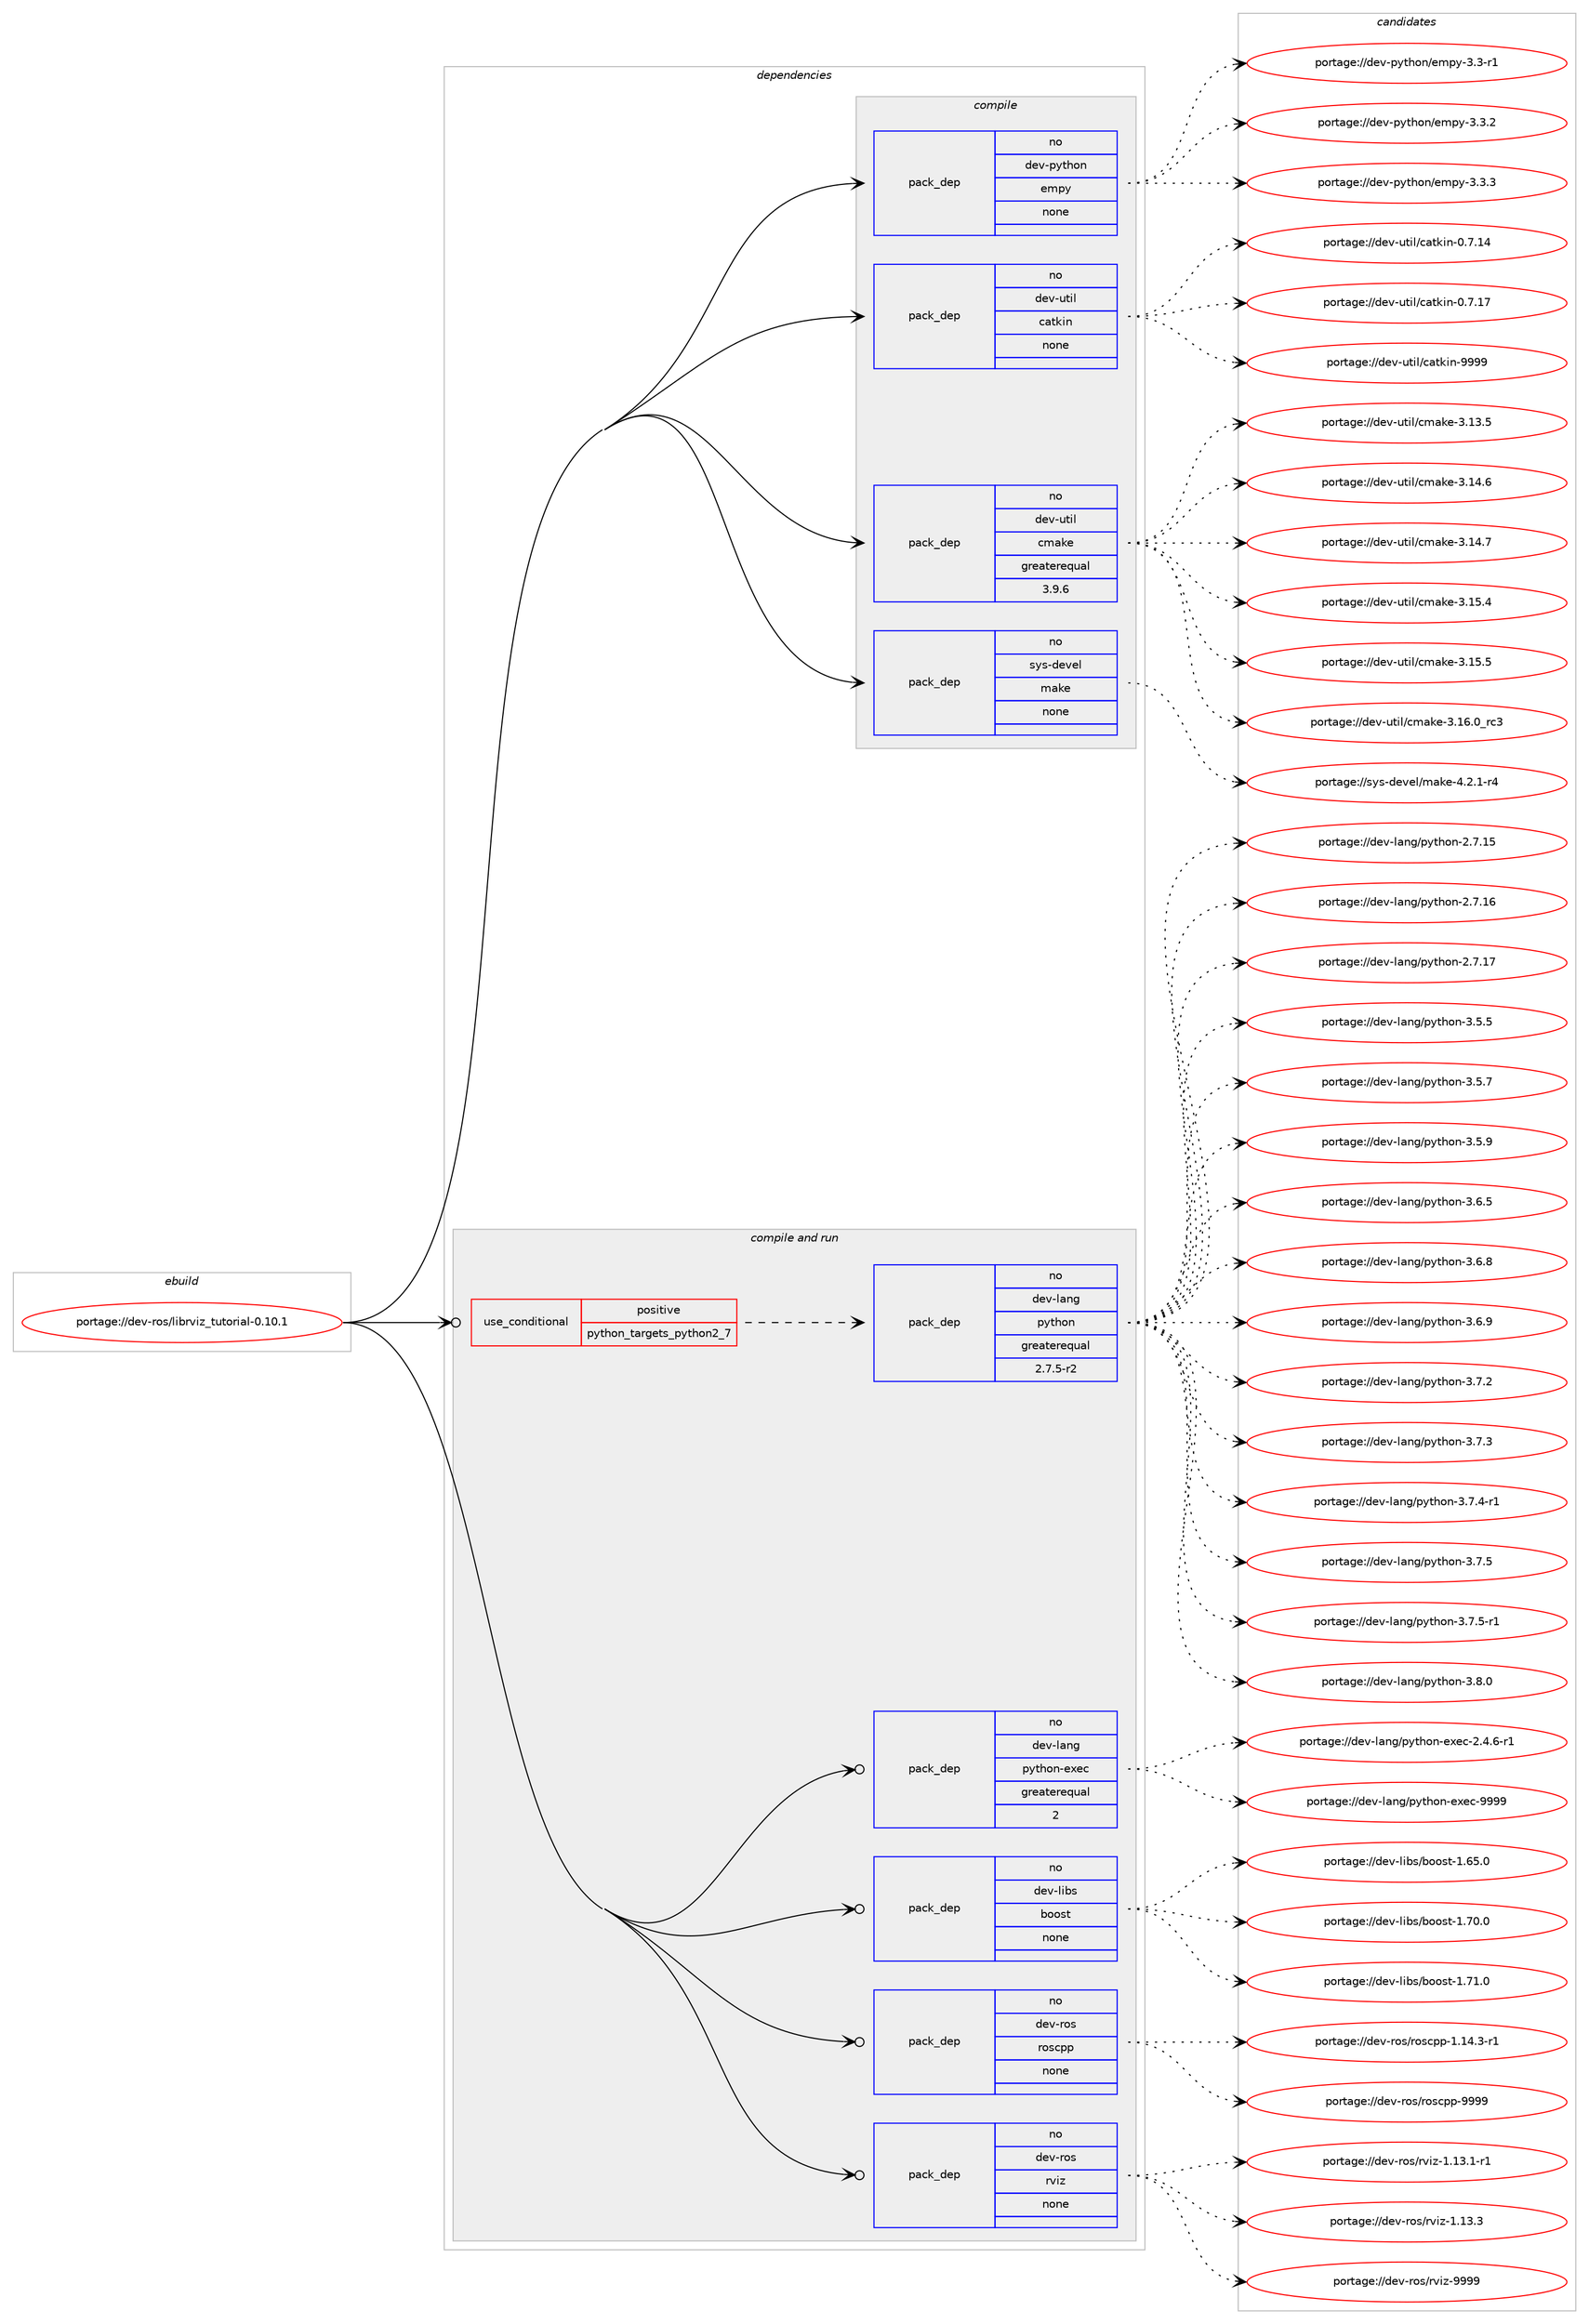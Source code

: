 digraph prolog {

# *************
# Graph options
# *************

newrank=true;
concentrate=true;
compound=true;
graph [rankdir=LR,fontname=Helvetica,fontsize=10,ranksep=1.5];#, ranksep=2.5, nodesep=0.2];
edge  [arrowhead=vee];
node  [fontname=Helvetica,fontsize=10];

# **********
# The ebuild
# **********

subgraph cluster_leftcol {
color=gray;
rank=same;
label=<<i>ebuild</i>>;
id [label="portage://dev-ros/librviz_tutorial-0.10.1", color=red, width=4, href="../dev-ros/librviz_tutorial-0.10.1.svg"];
}

# ****************
# The dependencies
# ****************

subgraph cluster_midcol {
color=gray;
label=<<i>dependencies</i>>;
subgraph cluster_compile {
fillcolor="#eeeeee";
style=filled;
label=<<i>compile</i>>;
subgraph pack144100 {
dependency190551 [label=<<TABLE BORDER="0" CELLBORDER="1" CELLSPACING="0" CELLPADDING="4" WIDTH="220"><TR><TD ROWSPAN="6" CELLPADDING="30">pack_dep</TD></TR><TR><TD WIDTH="110">no</TD></TR><TR><TD>dev-python</TD></TR><TR><TD>empy</TD></TR><TR><TD>none</TD></TR><TR><TD></TD></TR></TABLE>>, shape=none, color=blue];
}
id:e -> dependency190551:w [weight=20,style="solid",arrowhead="vee"];
subgraph pack144101 {
dependency190552 [label=<<TABLE BORDER="0" CELLBORDER="1" CELLSPACING="0" CELLPADDING="4" WIDTH="220"><TR><TD ROWSPAN="6" CELLPADDING="30">pack_dep</TD></TR><TR><TD WIDTH="110">no</TD></TR><TR><TD>dev-util</TD></TR><TR><TD>catkin</TD></TR><TR><TD>none</TD></TR><TR><TD></TD></TR></TABLE>>, shape=none, color=blue];
}
id:e -> dependency190552:w [weight=20,style="solid",arrowhead="vee"];
subgraph pack144102 {
dependency190553 [label=<<TABLE BORDER="0" CELLBORDER="1" CELLSPACING="0" CELLPADDING="4" WIDTH="220"><TR><TD ROWSPAN="6" CELLPADDING="30">pack_dep</TD></TR><TR><TD WIDTH="110">no</TD></TR><TR><TD>dev-util</TD></TR><TR><TD>cmake</TD></TR><TR><TD>greaterequal</TD></TR><TR><TD>3.9.6</TD></TR></TABLE>>, shape=none, color=blue];
}
id:e -> dependency190553:w [weight=20,style="solid",arrowhead="vee"];
subgraph pack144103 {
dependency190554 [label=<<TABLE BORDER="0" CELLBORDER="1" CELLSPACING="0" CELLPADDING="4" WIDTH="220"><TR><TD ROWSPAN="6" CELLPADDING="30">pack_dep</TD></TR><TR><TD WIDTH="110">no</TD></TR><TR><TD>sys-devel</TD></TR><TR><TD>make</TD></TR><TR><TD>none</TD></TR><TR><TD></TD></TR></TABLE>>, shape=none, color=blue];
}
id:e -> dependency190554:w [weight=20,style="solid",arrowhead="vee"];
}
subgraph cluster_compileandrun {
fillcolor="#eeeeee";
style=filled;
label=<<i>compile and run</i>>;
subgraph cond43023 {
dependency190555 [label=<<TABLE BORDER="0" CELLBORDER="1" CELLSPACING="0" CELLPADDING="4"><TR><TD ROWSPAN="3" CELLPADDING="10">use_conditional</TD></TR><TR><TD>positive</TD></TR><TR><TD>python_targets_python2_7</TD></TR></TABLE>>, shape=none, color=red];
subgraph pack144104 {
dependency190556 [label=<<TABLE BORDER="0" CELLBORDER="1" CELLSPACING="0" CELLPADDING="4" WIDTH="220"><TR><TD ROWSPAN="6" CELLPADDING="30">pack_dep</TD></TR><TR><TD WIDTH="110">no</TD></TR><TR><TD>dev-lang</TD></TR><TR><TD>python</TD></TR><TR><TD>greaterequal</TD></TR><TR><TD>2.7.5-r2</TD></TR></TABLE>>, shape=none, color=blue];
}
dependency190555:e -> dependency190556:w [weight=20,style="dashed",arrowhead="vee"];
}
id:e -> dependency190555:w [weight=20,style="solid",arrowhead="odotvee"];
subgraph pack144105 {
dependency190557 [label=<<TABLE BORDER="0" CELLBORDER="1" CELLSPACING="0" CELLPADDING="4" WIDTH="220"><TR><TD ROWSPAN="6" CELLPADDING="30">pack_dep</TD></TR><TR><TD WIDTH="110">no</TD></TR><TR><TD>dev-lang</TD></TR><TR><TD>python-exec</TD></TR><TR><TD>greaterequal</TD></TR><TR><TD>2</TD></TR></TABLE>>, shape=none, color=blue];
}
id:e -> dependency190557:w [weight=20,style="solid",arrowhead="odotvee"];
subgraph pack144106 {
dependency190558 [label=<<TABLE BORDER="0" CELLBORDER="1" CELLSPACING="0" CELLPADDING="4" WIDTH="220"><TR><TD ROWSPAN="6" CELLPADDING="30">pack_dep</TD></TR><TR><TD WIDTH="110">no</TD></TR><TR><TD>dev-libs</TD></TR><TR><TD>boost</TD></TR><TR><TD>none</TD></TR><TR><TD></TD></TR></TABLE>>, shape=none, color=blue];
}
id:e -> dependency190558:w [weight=20,style="solid",arrowhead="odotvee"];
subgraph pack144107 {
dependency190559 [label=<<TABLE BORDER="0" CELLBORDER="1" CELLSPACING="0" CELLPADDING="4" WIDTH="220"><TR><TD ROWSPAN="6" CELLPADDING="30">pack_dep</TD></TR><TR><TD WIDTH="110">no</TD></TR><TR><TD>dev-ros</TD></TR><TR><TD>roscpp</TD></TR><TR><TD>none</TD></TR><TR><TD></TD></TR></TABLE>>, shape=none, color=blue];
}
id:e -> dependency190559:w [weight=20,style="solid",arrowhead="odotvee"];
subgraph pack144108 {
dependency190560 [label=<<TABLE BORDER="0" CELLBORDER="1" CELLSPACING="0" CELLPADDING="4" WIDTH="220"><TR><TD ROWSPAN="6" CELLPADDING="30">pack_dep</TD></TR><TR><TD WIDTH="110">no</TD></TR><TR><TD>dev-ros</TD></TR><TR><TD>rviz</TD></TR><TR><TD>none</TD></TR><TR><TD></TD></TR></TABLE>>, shape=none, color=blue];
}
id:e -> dependency190560:w [weight=20,style="solid",arrowhead="odotvee"];
}
subgraph cluster_run {
fillcolor="#eeeeee";
style=filled;
label=<<i>run</i>>;
}
}

# **************
# The candidates
# **************

subgraph cluster_choices {
rank=same;
color=gray;
label=<<i>candidates</i>>;

subgraph choice144100 {
color=black;
nodesep=1;
choiceportage1001011184511212111610411111047101109112121455146514511449 [label="portage://dev-python/empy-3.3-r1", color=red, width=4,href="../dev-python/empy-3.3-r1.svg"];
choiceportage1001011184511212111610411111047101109112121455146514650 [label="portage://dev-python/empy-3.3.2", color=red, width=4,href="../dev-python/empy-3.3.2.svg"];
choiceportage1001011184511212111610411111047101109112121455146514651 [label="portage://dev-python/empy-3.3.3", color=red, width=4,href="../dev-python/empy-3.3.3.svg"];
dependency190551:e -> choiceportage1001011184511212111610411111047101109112121455146514511449:w [style=dotted,weight="100"];
dependency190551:e -> choiceportage1001011184511212111610411111047101109112121455146514650:w [style=dotted,weight="100"];
dependency190551:e -> choiceportage1001011184511212111610411111047101109112121455146514651:w [style=dotted,weight="100"];
}
subgraph choice144101 {
color=black;
nodesep=1;
choiceportage1001011184511711610510847999711610710511045484655464952 [label="portage://dev-util/catkin-0.7.14", color=red, width=4,href="../dev-util/catkin-0.7.14.svg"];
choiceportage1001011184511711610510847999711610710511045484655464955 [label="portage://dev-util/catkin-0.7.17", color=red, width=4,href="../dev-util/catkin-0.7.17.svg"];
choiceportage100101118451171161051084799971161071051104557575757 [label="portage://dev-util/catkin-9999", color=red, width=4,href="../dev-util/catkin-9999.svg"];
dependency190552:e -> choiceportage1001011184511711610510847999711610710511045484655464952:w [style=dotted,weight="100"];
dependency190552:e -> choiceportage1001011184511711610510847999711610710511045484655464955:w [style=dotted,weight="100"];
dependency190552:e -> choiceportage100101118451171161051084799971161071051104557575757:w [style=dotted,weight="100"];
}
subgraph choice144102 {
color=black;
nodesep=1;
choiceportage1001011184511711610510847991099710710145514649514653 [label="portage://dev-util/cmake-3.13.5", color=red, width=4,href="../dev-util/cmake-3.13.5.svg"];
choiceportage1001011184511711610510847991099710710145514649524654 [label="portage://dev-util/cmake-3.14.6", color=red, width=4,href="../dev-util/cmake-3.14.6.svg"];
choiceportage1001011184511711610510847991099710710145514649524655 [label="portage://dev-util/cmake-3.14.7", color=red, width=4,href="../dev-util/cmake-3.14.7.svg"];
choiceportage1001011184511711610510847991099710710145514649534652 [label="portage://dev-util/cmake-3.15.4", color=red, width=4,href="../dev-util/cmake-3.15.4.svg"];
choiceportage1001011184511711610510847991099710710145514649534653 [label="portage://dev-util/cmake-3.15.5", color=red, width=4,href="../dev-util/cmake-3.15.5.svg"];
choiceportage1001011184511711610510847991099710710145514649544648951149951 [label="portage://dev-util/cmake-3.16.0_rc3", color=red, width=4,href="../dev-util/cmake-3.16.0_rc3.svg"];
dependency190553:e -> choiceportage1001011184511711610510847991099710710145514649514653:w [style=dotted,weight="100"];
dependency190553:e -> choiceportage1001011184511711610510847991099710710145514649524654:w [style=dotted,weight="100"];
dependency190553:e -> choiceportage1001011184511711610510847991099710710145514649524655:w [style=dotted,weight="100"];
dependency190553:e -> choiceportage1001011184511711610510847991099710710145514649534652:w [style=dotted,weight="100"];
dependency190553:e -> choiceportage1001011184511711610510847991099710710145514649534653:w [style=dotted,weight="100"];
dependency190553:e -> choiceportage1001011184511711610510847991099710710145514649544648951149951:w [style=dotted,weight="100"];
}
subgraph choice144103 {
color=black;
nodesep=1;
choiceportage1151211154510010111810110847109971071014552465046494511452 [label="portage://sys-devel/make-4.2.1-r4", color=red, width=4,href="../sys-devel/make-4.2.1-r4.svg"];
dependency190554:e -> choiceportage1151211154510010111810110847109971071014552465046494511452:w [style=dotted,weight="100"];
}
subgraph choice144104 {
color=black;
nodesep=1;
choiceportage10010111845108971101034711212111610411111045504655464953 [label="portage://dev-lang/python-2.7.15", color=red, width=4,href="../dev-lang/python-2.7.15.svg"];
choiceportage10010111845108971101034711212111610411111045504655464954 [label="portage://dev-lang/python-2.7.16", color=red, width=4,href="../dev-lang/python-2.7.16.svg"];
choiceportage10010111845108971101034711212111610411111045504655464955 [label="portage://dev-lang/python-2.7.17", color=red, width=4,href="../dev-lang/python-2.7.17.svg"];
choiceportage100101118451089711010347112121116104111110455146534653 [label="portage://dev-lang/python-3.5.5", color=red, width=4,href="../dev-lang/python-3.5.5.svg"];
choiceportage100101118451089711010347112121116104111110455146534655 [label="portage://dev-lang/python-3.5.7", color=red, width=4,href="../dev-lang/python-3.5.7.svg"];
choiceportage100101118451089711010347112121116104111110455146534657 [label="portage://dev-lang/python-3.5.9", color=red, width=4,href="../dev-lang/python-3.5.9.svg"];
choiceportage100101118451089711010347112121116104111110455146544653 [label="portage://dev-lang/python-3.6.5", color=red, width=4,href="../dev-lang/python-3.6.5.svg"];
choiceportage100101118451089711010347112121116104111110455146544656 [label="portage://dev-lang/python-3.6.8", color=red, width=4,href="../dev-lang/python-3.6.8.svg"];
choiceportage100101118451089711010347112121116104111110455146544657 [label="portage://dev-lang/python-3.6.9", color=red, width=4,href="../dev-lang/python-3.6.9.svg"];
choiceportage100101118451089711010347112121116104111110455146554650 [label="portage://dev-lang/python-3.7.2", color=red, width=4,href="../dev-lang/python-3.7.2.svg"];
choiceportage100101118451089711010347112121116104111110455146554651 [label="portage://dev-lang/python-3.7.3", color=red, width=4,href="../dev-lang/python-3.7.3.svg"];
choiceportage1001011184510897110103471121211161041111104551465546524511449 [label="portage://dev-lang/python-3.7.4-r1", color=red, width=4,href="../dev-lang/python-3.7.4-r1.svg"];
choiceportage100101118451089711010347112121116104111110455146554653 [label="portage://dev-lang/python-3.7.5", color=red, width=4,href="../dev-lang/python-3.7.5.svg"];
choiceportage1001011184510897110103471121211161041111104551465546534511449 [label="portage://dev-lang/python-3.7.5-r1", color=red, width=4,href="../dev-lang/python-3.7.5-r1.svg"];
choiceportage100101118451089711010347112121116104111110455146564648 [label="portage://dev-lang/python-3.8.0", color=red, width=4,href="../dev-lang/python-3.8.0.svg"];
dependency190556:e -> choiceportage10010111845108971101034711212111610411111045504655464953:w [style=dotted,weight="100"];
dependency190556:e -> choiceportage10010111845108971101034711212111610411111045504655464954:w [style=dotted,weight="100"];
dependency190556:e -> choiceportage10010111845108971101034711212111610411111045504655464955:w [style=dotted,weight="100"];
dependency190556:e -> choiceportage100101118451089711010347112121116104111110455146534653:w [style=dotted,weight="100"];
dependency190556:e -> choiceportage100101118451089711010347112121116104111110455146534655:w [style=dotted,weight="100"];
dependency190556:e -> choiceportage100101118451089711010347112121116104111110455146534657:w [style=dotted,weight="100"];
dependency190556:e -> choiceportage100101118451089711010347112121116104111110455146544653:w [style=dotted,weight="100"];
dependency190556:e -> choiceportage100101118451089711010347112121116104111110455146544656:w [style=dotted,weight="100"];
dependency190556:e -> choiceportage100101118451089711010347112121116104111110455146544657:w [style=dotted,weight="100"];
dependency190556:e -> choiceportage100101118451089711010347112121116104111110455146554650:w [style=dotted,weight="100"];
dependency190556:e -> choiceportage100101118451089711010347112121116104111110455146554651:w [style=dotted,weight="100"];
dependency190556:e -> choiceportage1001011184510897110103471121211161041111104551465546524511449:w [style=dotted,weight="100"];
dependency190556:e -> choiceportage100101118451089711010347112121116104111110455146554653:w [style=dotted,weight="100"];
dependency190556:e -> choiceportage1001011184510897110103471121211161041111104551465546534511449:w [style=dotted,weight="100"];
dependency190556:e -> choiceportage100101118451089711010347112121116104111110455146564648:w [style=dotted,weight="100"];
}
subgraph choice144105 {
color=black;
nodesep=1;
choiceportage10010111845108971101034711212111610411111045101120101994550465246544511449 [label="portage://dev-lang/python-exec-2.4.6-r1", color=red, width=4,href="../dev-lang/python-exec-2.4.6-r1.svg"];
choiceportage10010111845108971101034711212111610411111045101120101994557575757 [label="portage://dev-lang/python-exec-9999", color=red, width=4,href="../dev-lang/python-exec-9999.svg"];
dependency190557:e -> choiceportage10010111845108971101034711212111610411111045101120101994550465246544511449:w [style=dotted,weight="100"];
dependency190557:e -> choiceportage10010111845108971101034711212111610411111045101120101994557575757:w [style=dotted,weight="100"];
}
subgraph choice144106 {
color=black;
nodesep=1;
choiceportage1001011184510810598115479811111111511645494654534648 [label="portage://dev-libs/boost-1.65.0", color=red, width=4,href="../dev-libs/boost-1.65.0.svg"];
choiceportage1001011184510810598115479811111111511645494655484648 [label="portage://dev-libs/boost-1.70.0", color=red, width=4,href="../dev-libs/boost-1.70.0.svg"];
choiceportage1001011184510810598115479811111111511645494655494648 [label="portage://dev-libs/boost-1.71.0", color=red, width=4,href="../dev-libs/boost-1.71.0.svg"];
dependency190558:e -> choiceportage1001011184510810598115479811111111511645494654534648:w [style=dotted,weight="100"];
dependency190558:e -> choiceportage1001011184510810598115479811111111511645494655484648:w [style=dotted,weight="100"];
dependency190558:e -> choiceportage1001011184510810598115479811111111511645494655494648:w [style=dotted,weight="100"];
}
subgraph choice144107 {
color=black;
nodesep=1;
choiceportage100101118451141111154711411111599112112454946495246514511449 [label="portage://dev-ros/roscpp-1.14.3-r1", color=red, width=4,href="../dev-ros/roscpp-1.14.3-r1.svg"];
choiceportage1001011184511411111547114111115991121124557575757 [label="portage://dev-ros/roscpp-9999", color=red, width=4,href="../dev-ros/roscpp-9999.svg"];
dependency190559:e -> choiceportage100101118451141111154711411111599112112454946495246514511449:w [style=dotted,weight="100"];
dependency190559:e -> choiceportage1001011184511411111547114111115991121124557575757:w [style=dotted,weight="100"];
}
subgraph choice144108 {
color=black;
nodesep=1;
choiceportage1001011184511411111547114118105122454946495146494511449 [label="portage://dev-ros/rviz-1.13.1-r1", color=red, width=4,href="../dev-ros/rviz-1.13.1-r1.svg"];
choiceportage100101118451141111154711411810512245494649514651 [label="portage://dev-ros/rviz-1.13.3", color=red, width=4,href="../dev-ros/rviz-1.13.3.svg"];
choiceportage10010111845114111115471141181051224557575757 [label="portage://dev-ros/rviz-9999", color=red, width=4,href="../dev-ros/rviz-9999.svg"];
dependency190560:e -> choiceportage1001011184511411111547114118105122454946495146494511449:w [style=dotted,weight="100"];
dependency190560:e -> choiceportage100101118451141111154711411810512245494649514651:w [style=dotted,weight="100"];
dependency190560:e -> choiceportage10010111845114111115471141181051224557575757:w [style=dotted,weight="100"];
}
}

}
